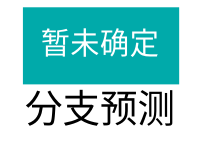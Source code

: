 digraph Pre{
	fontname = "MSYaHei";
	fontsize = 18;
	label = "分支预测";
	rankdir = TB;
	edge [
		fontname = "SimHei",
		fontcolor = "#00AAAA",
		fontsize = 12;
		color = "#00AAAA"];
	node [
		fontname = "MSYaHei",
		fontcolor = white,
		fontsize = 14;
		shape = box,
		style = filled,
		color = "#00AAAA"];
	PreX [label="暂未确定"];
}